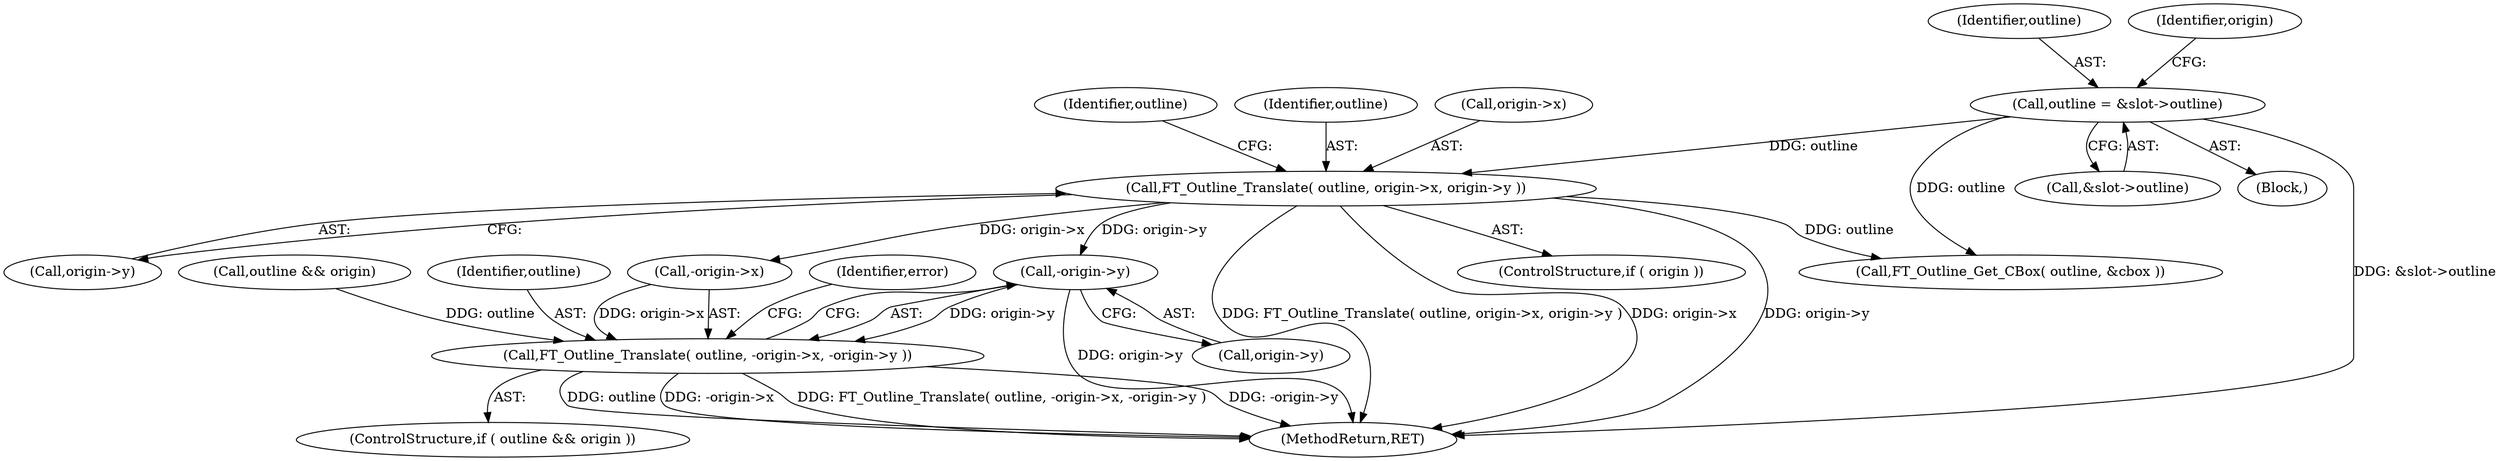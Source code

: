digraph "0_savannah_6305b869d86ff415a33576df6d43729673c66eee_0@pointer" {
"1000647" [label="(Call,-origin->y)"];
"1000181" [label="(Call,FT_Outline_Translate( outline, origin->x, origin->y ))"];
"1000173" [label="(Call,outline = &slot->outline)"];
"1000641" [label="(Call,FT_Outline_Translate( outline, -origin->x, -origin->y ))"];
"1000653" [label="(MethodReturn,RET)"];
"1000175" [label="(Call,&slot->outline)"];
"1000641" [label="(Call,FT_Outline_Translate( outline, -origin->x, -origin->y ))"];
"1000179" [label="(ControlStructure,if ( origin ))"];
"1000189" [label="(Call,FT_Outline_Get_CBox( outline, &cbox ))"];
"1000642" [label="(Identifier,outline)"];
"1000647" [label="(Call,-origin->y)"];
"1000648" [label="(Call,origin->y)"];
"1000181" [label="(Call,FT_Outline_Translate( outline, origin->x, origin->y ))"];
"1000174" [label="(Identifier,outline)"];
"1000190" [label="(Identifier,outline)"];
"1000182" [label="(Identifier,outline)"];
"1000173" [label="(Call,outline = &slot->outline)"];
"1000186" [label="(Call,origin->y)"];
"1000652" [label="(Identifier,error)"];
"1000637" [label="(ControlStructure,if ( outline && origin ))"];
"1000180" [label="(Identifier,origin)"];
"1000183" [label="(Call,origin->x)"];
"1000638" [label="(Call,outline && origin)"];
"1000643" [label="(Call,-origin->x)"];
"1000123" [label="(Block,)"];
"1000647" -> "1000641"  [label="AST: "];
"1000647" -> "1000648"  [label="CFG: "];
"1000648" -> "1000647"  [label="AST: "];
"1000641" -> "1000647"  [label="CFG: "];
"1000647" -> "1000653"  [label="DDG: origin->y"];
"1000647" -> "1000641"  [label="DDG: origin->y"];
"1000181" -> "1000647"  [label="DDG: origin->y"];
"1000181" -> "1000179"  [label="AST: "];
"1000181" -> "1000186"  [label="CFG: "];
"1000182" -> "1000181"  [label="AST: "];
"1000183" -> "1000181"  [label="AST: "];
"1000186" -> "1000181"  [label="AST: "];
"1000190" -> "1000181"  [label="CFG: "];
"1000181" -> "1000653"  [label="DDG: origin->y"];
"1000181" -> "1000653"  [label="DDG: FT_Outline_Translate( outline, origin->x, origin->y )"];
"1000181" -> "1000653"  [label="DDG: origin->x"];
"1000173" -> "1000181"  [label="DDG: outline"];
"1000181" -> "1000189"  [label="DDG: outline"];
"1000181" -> "1000643"  [label="DDG: origin->x"];
"1000173" -> "1000123"  [label="AST: "];
"1000173" -> "1000175"  [label="CFG: "];
"1000174" -> "1000173"  [label="AST: "];
"1000175" -> "1000173"  [label="AST: "];
"1000180" -> "1000173"  [label="CFG: "];
"1000173" -> "1000653"  [label="DDG: &slot->outline"];
"1000173" -> "1000189"  [label="DDG: outline"];
"1000641" -> "1000637"  [label="AST: "];
"1000642" -> "1000641"  [label="AST: "];
"1000643" -> "1000641"  [label="AST: "];
"1000652" -> "1000641"  [label="CFG: "];
"1000641" -> "1000653"  [label="DDG: -origin->x"];
"1000641" -> "1000653"  [label="DDG: FT_Outline_Translate( outline, -origin->x, -origin->y )"];
"1000641" -> "1000653"  [label="DDG: -origin->y"];
"1000641" -> "1000653"  [label="DDG: outline"];
"1000638" -> "1000641"  [label="DDG: outline"];
"1000643" -> "1000641"  [label="DDG: origin->x"];
}
